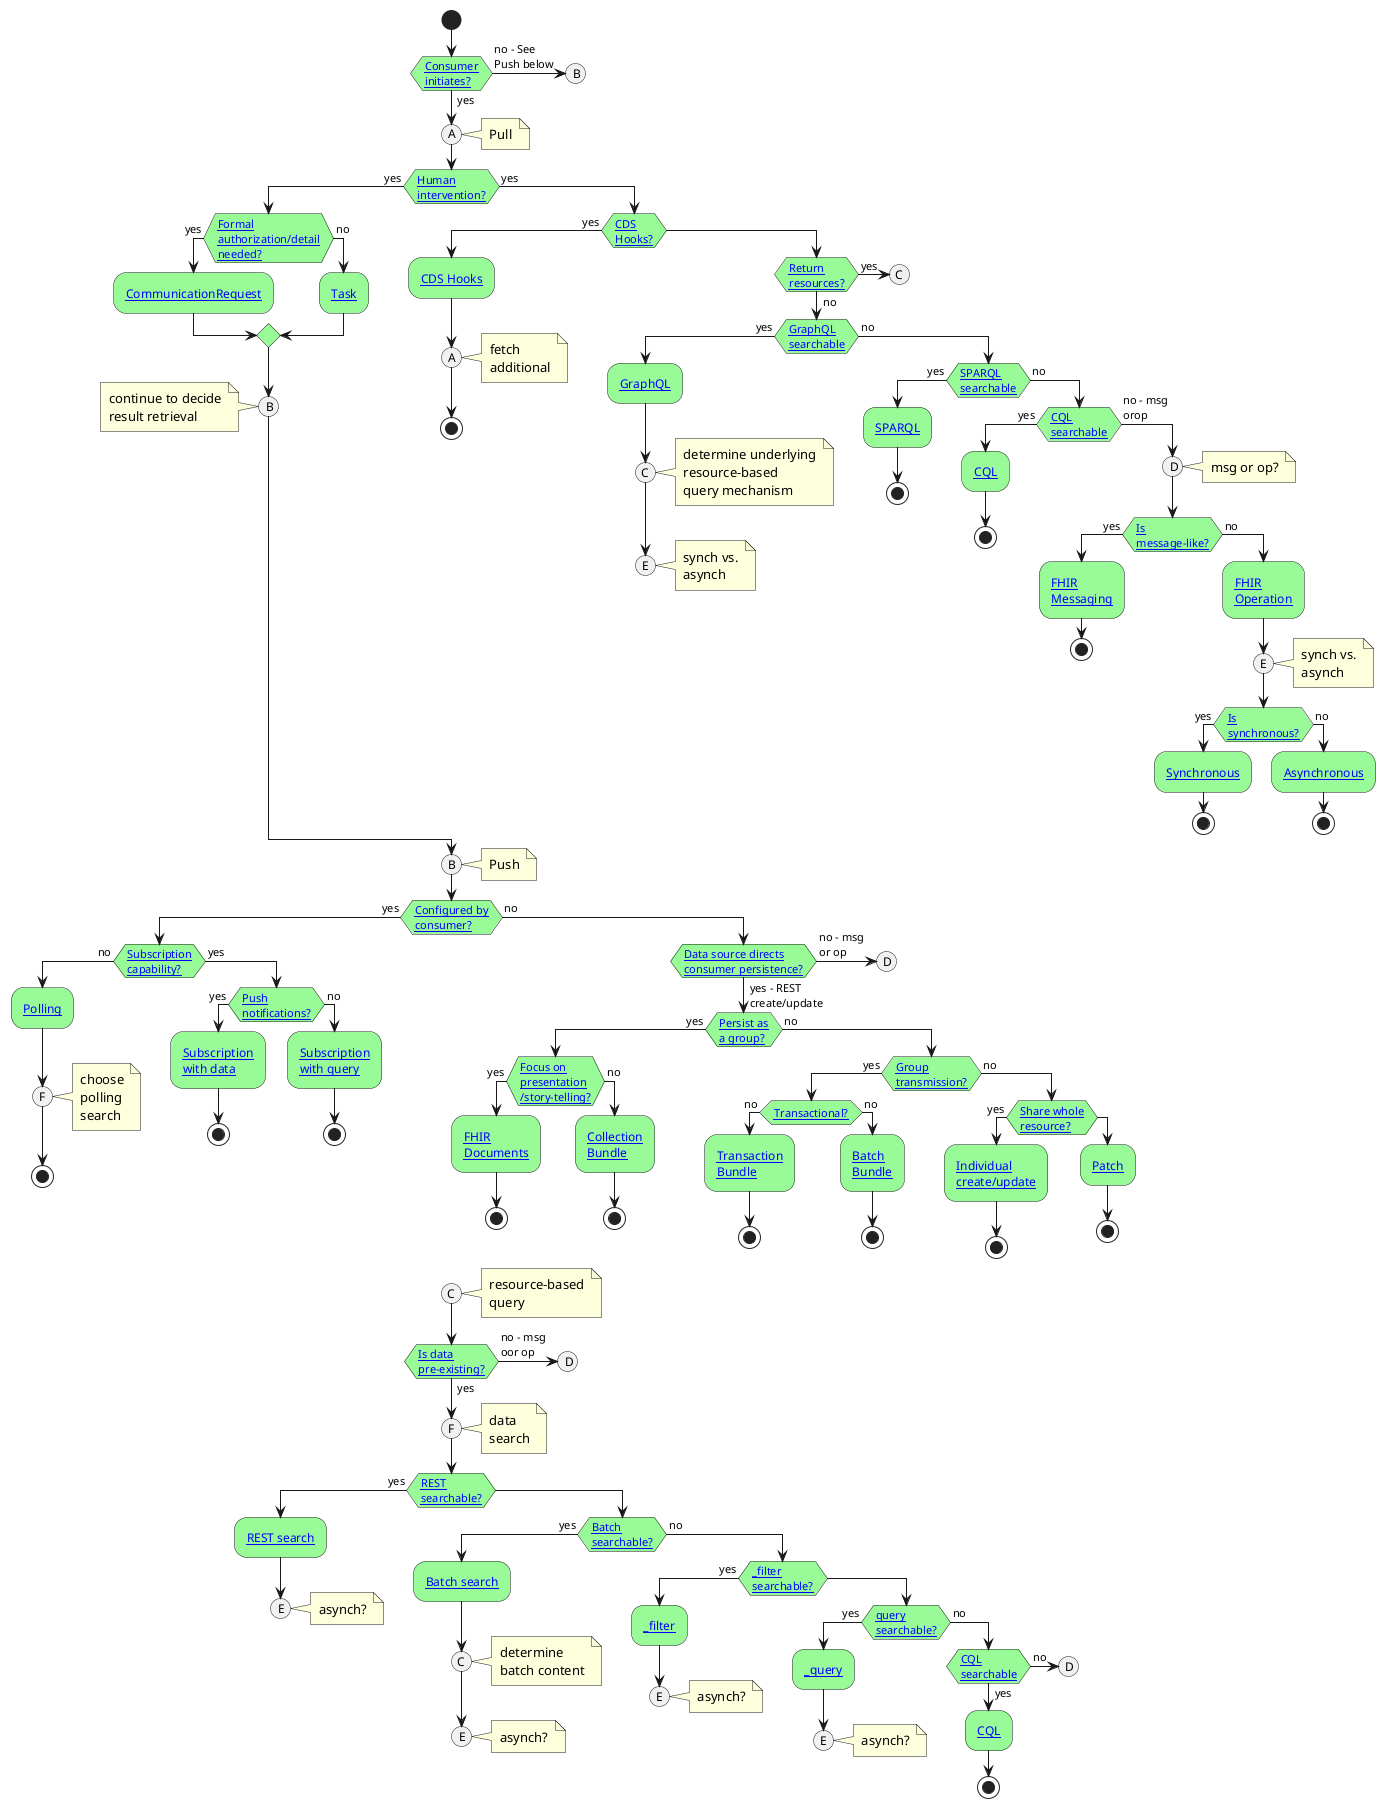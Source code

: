 @startuml
skinparam padding 2
skinparam activityBackgroundColor palegreen

start
if ([[#pull Consumer\ninitiates?]]) then (yes)
  (A)
  note right:Pull
  if ([[#human Human\nintervention?]]) then (yes)
    if ([[#formal Formal\nauthorization/detail\nneeded?]]) then (yes)
      :[[exchanging-request.html#request CommunicationRequest]];
    else (no)
      :[[exchanging-request.html#task Task]];
    endif
    (B)
    note
      continue to decide
      result retrieval
    end note
  else (yes)
    if ([[#hooks CDS\nHooks?]]) then (yes)
      :[[https://cds-hooks.hl7.org CDS Hooks]];
	  (A)
	  note right:fetch\nadditional
	  stop
    else
      if ([[#resources Return\nresources?]]) then (yes)
        (C)
      else (no)
        if ([[#graphql GraphQL\nsearchable]]) then (yes)
          :[[exchanging-search.html#graphql GraphQL]];
          (C)
          note right:determine underlying\nresource-based\nquery mechanism
          (E)
          note right:synch vs.\nasynch
          detach
        else (no)
          if ([[#sparql SPARQL\nsearchable]]) then (yes)
            :[[exchanging-search.html#sparql SPARQL]];
            stop
          else (no)
            if ([[#cql CQL\nsearchable]]) then (yes)
              :[[exchanging-search.html#cql CQL]];
              stop
			else (no - msg\norop)
              (D)
              note right:msg or op?
              if ([[#message Is\nmessage-like?]]) then (yes)
                :[[exchanging-messaging.html FHIR\nMessaging]];
                stop
              else (no)
                :[[exchanging-operation.html FHIR\nOperation]];
                (E)
                note right:synch vs.\nasynch
                if ([[#synchronous Is\nsynchronous?]]) then (yes)
                  :[[exchanging-search.html#synch Synchronous]];
                  stop
                else (no)
                  :[[exchanging-search.html#asynch Asynchronous]];
                  stop
                endif
              endif
            endif
          endif
        endif
      endif
    endif
  endif
else (no - See\nPush below)
  (B)
endif
(B)
note right:Push
  if ([[#configured Configured by\nconsumer?]]) then (yes)
    if ([[#subscription Subscription\ncapability?]]) then (no)
      :[[exchanging-polling.html Polling]];
	  (F)
	  note right:choose\npolling\nsearch
      stop
    else (yes)
      if ([[#subscription-push Push\nnotifications?]]) then (yes)
        :[[exchanging-subscription.html#push Subscription\nwith data]];
        stop
      else (no)
        :[[exchanging-subscription.html#pull Subscription\nwith query]];
        stop
      endif
    endif
  else (no)
    if ([[#source-persist Data source directs\nconsumer persistence?]]) then (yes - REST\ncreate/update)
      if ([[#group-store Persist as\na group?]]) then (yes)
        if ([[#story Focus on\npresentation\n/story-telling?]]) then (yes)
          :[[exchanging-rest.html#document FHIR\nDocuments]];
          stop
        else (no)
          :[[exchanging-rest.html#collection Collection\nBundle]];
          stop
        endif
      else (no)
        if ([[#group-transmit Group\ntransmission?]]) then (yes)
          if ([[#transaction Transactional?]]) then (no)
            :[[exchanging-rest.html#transaction Transaction\nBundle]];
            stop
          else (no)
            :[[exchanging-rest.html#batch Batch\nBundle]];
            stop
          endif
        else (no)
		  if ([[#resources Share whole\nresource?]]) then (yes)
            :[[exchanging-rest.html#rest Individual\ncreate/update]];
            stop
          else
            :[[exchanging-rest.html#patch Patch]];
            stop
          endif
        endif
      endif
    else (no - msg\nor op)
      (D)
      detach
    endif
  endif
(C)
note right:resource-based\nquery
  if ([[#pre-exists Is data\npre-existing?]]) then (yes)
    (F)
	note right:data\nsearch
    if ([[#rest-search REST\nsearchable?]]) then (yes)
      :[[exchanging-search.html#search REST search]];
      (E)
      note right:asynch?
	  detach
    else
      if ([[#search-batch Batch\nsearchable?]]) then (yes)
        :[[exchanging-search.html#batch Batch search]];
        (C)
        note right:determine\nbatch content
        (E)
        note right:asynch?
        detach
      else (no)
        if ([[#filter _filter\nsearchable?]]) then (yes)
          :[[exchanging-search.html#filter _filter]];
          (E)
          note right:asynch?
          detach
        else
          if ([[#query query\nsearchable?]]) then (yes)
            :[[exchanging-search.html#query _query]];
            (E)
            note right:asynch?
            detach
          else (no)
            if ([[#cql CQL\nsearchable]]) then (yes)
              :[[exchanging-search.html#cql CQL]];
              stop
            else (no)
              (D)
              detach
            endif
          endif
        endif
      endif
    endif
  else (no - msg\noor op)
    (D)
  endif
  
@enduml